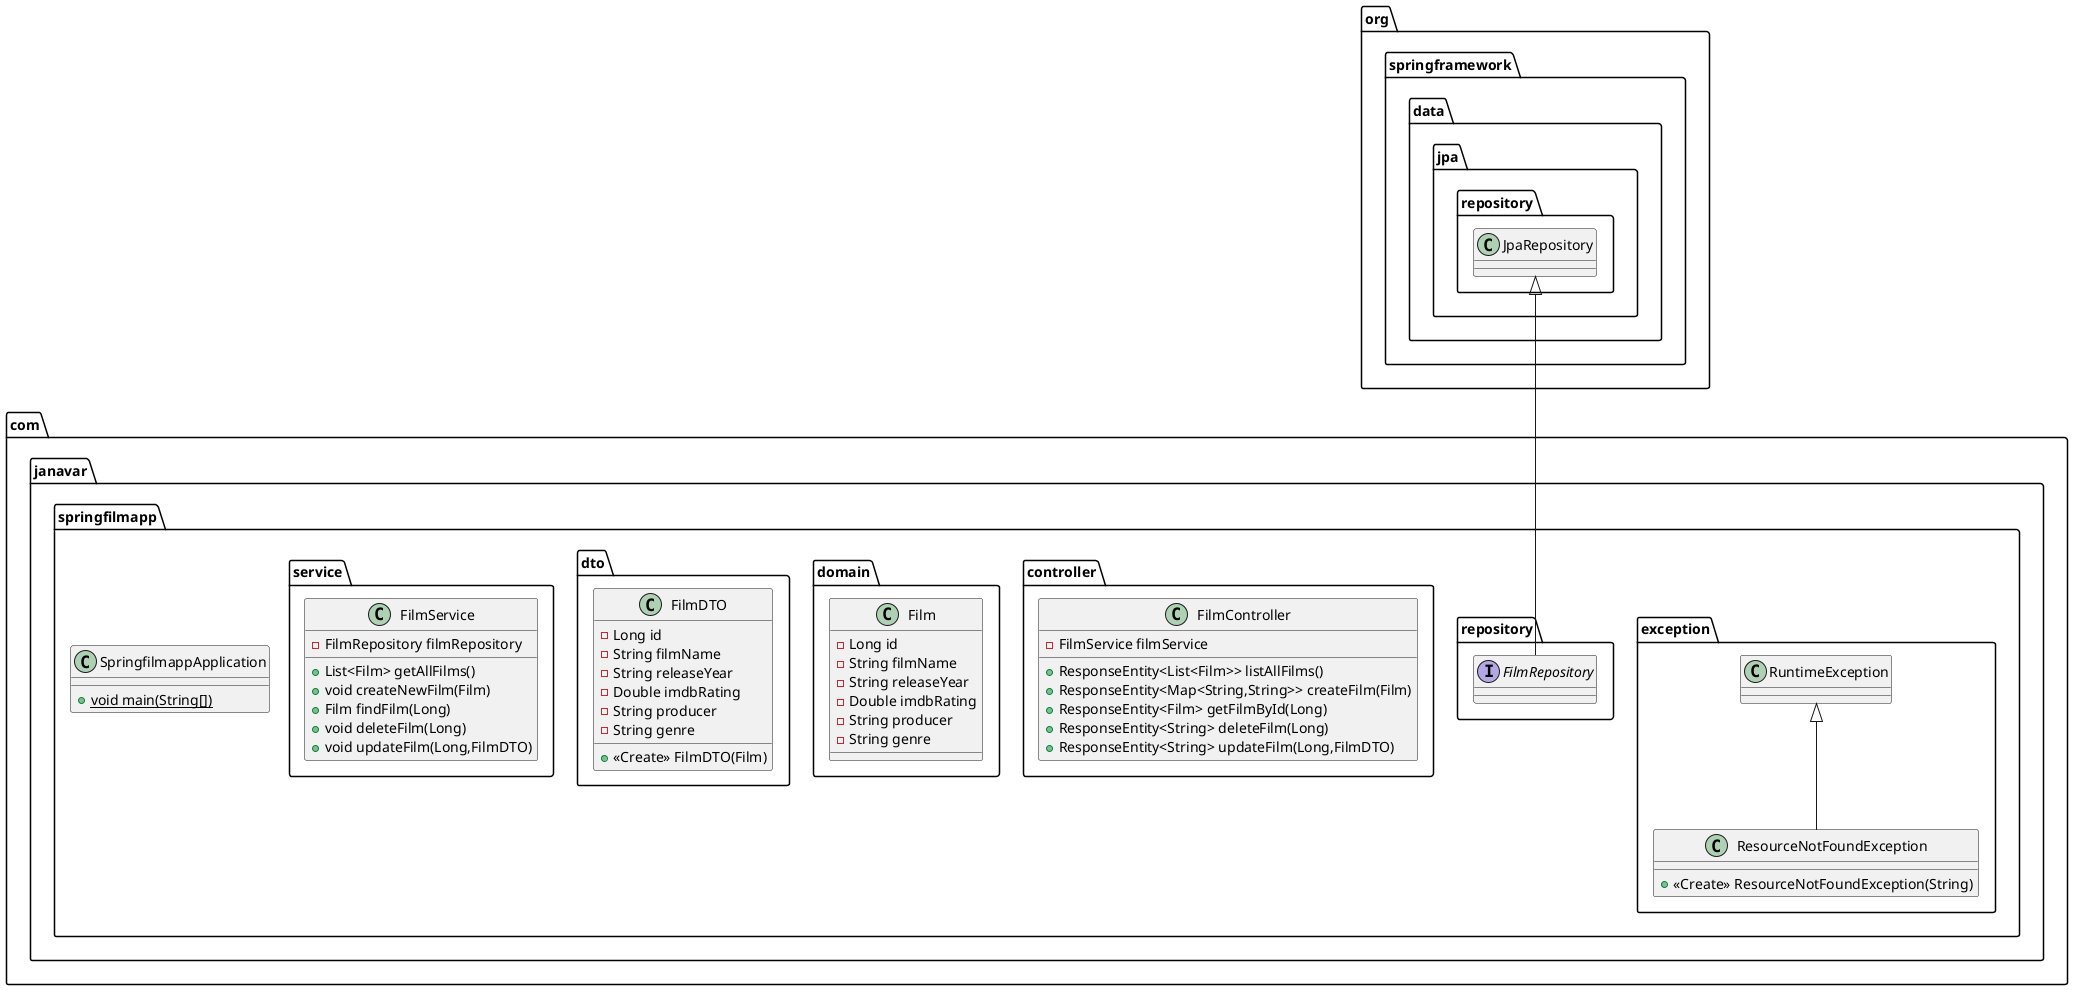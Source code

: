 @startuml
class com.janavar.springfilmapp.exception.ResourceNotFoundException {
+ <<Create>> ResourceNotFoundException(String)
}
interface com.janavar.springfilmapp.repository.FilmRepository {
}
class com.janavar.springfilmapp.SpringfilmappApplication {
+ {static} void main(String[])
}
class com.janavar.springfilmapp.controller.FilmController {
- FilmService filmService
+ ResponseEntity<List<Film>> listAllFilms()
+ ResponseEntity<Map<String,String>> createFilm(Film)
+ ResponseEntity<Film> getFilmById(Long)
+ ResponseEntity<String> deleteFilm(Long)
+ ResponseEntity<String> updateFilm(Long,FilmDTO)
}
class com.janavar.springfilmapp.domain.Film {
- Long id
- String filmName
- String releaseYear
- Double imdbRating
- String producer
- String genre
}
class com.janavar.springfilmapp.dto.FilmDTO {
- Long id
- String filmName
- String releaseYear
- Double imdbRating
- String producer
- String genre
+ <<Create>> FilmDTO(Film)
}
class com.janavar.springfilmapp.service.FilmService {
- FilmRepository filmRepository
+ List<Film> getAllFilms()
+ void createNewFilm(Film)
+ Film findFilm(Long)
+ void deleteFilm(Long)
+ void updateFilm(Long,FilmDTO)
}


com.janavar.springfilmapp.exception.RuntimeException <|-- com.janavar.springfilmapp.exception.ResourceNotFoundException
org.springframework.data.jpa.repository.JpaRepository <|-- com.janavar.springfilmapp.repository.FilmRepository
@enduml